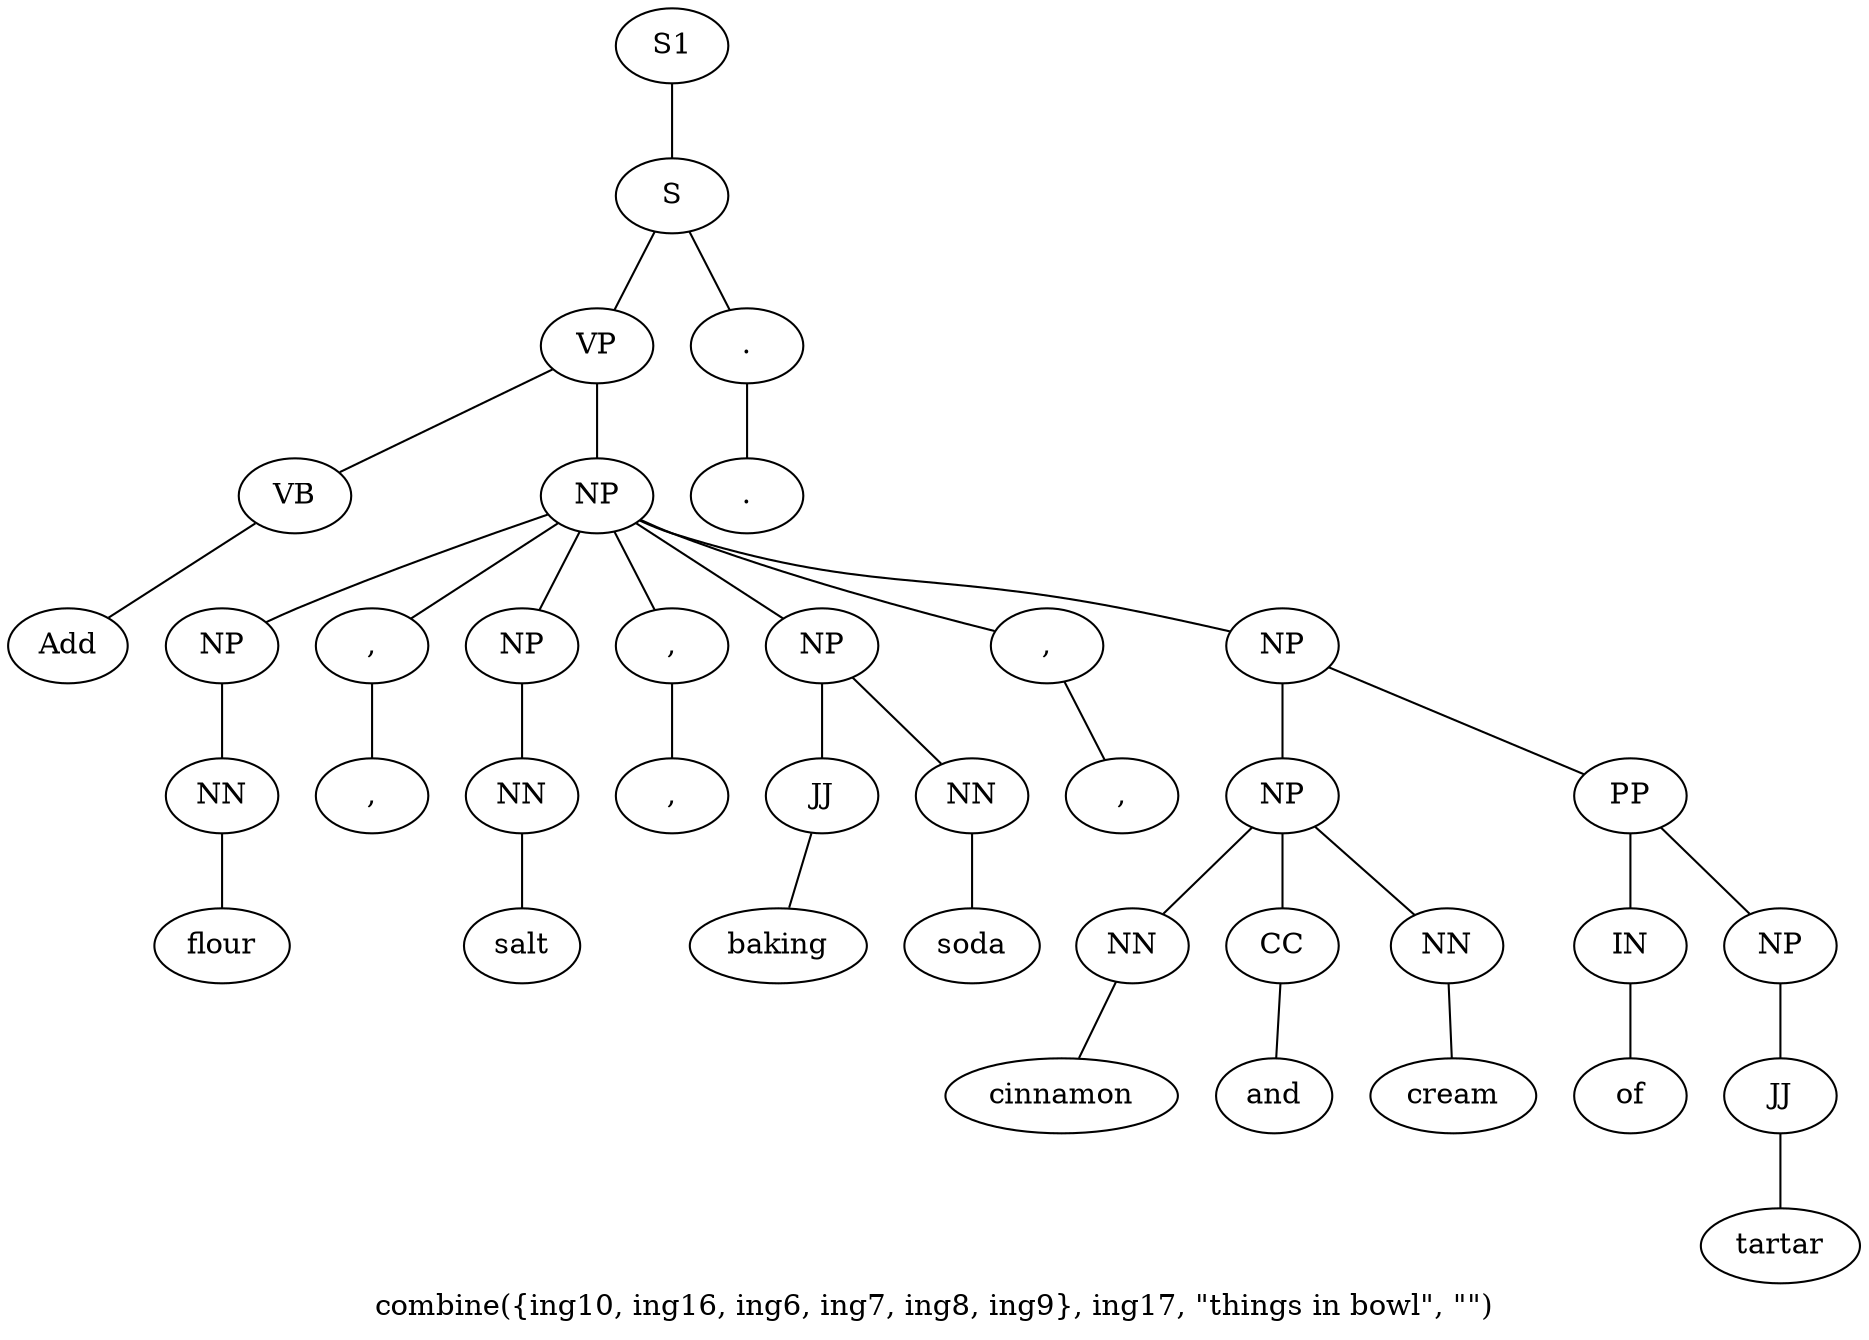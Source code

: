 graph SyntaxGraph {
	label = "combine({ing10, ing16, ing6, ing7, ing8, ing9}, ing17, \"things in bowl\", \"\")";
	Node0 [label="S1"];
	Node1 [label="S"];
	Node2 [label="VP"];
	Node3 [label="VB"];
	Node4 [label="Add"];
	Node5 [label="NP"];
	Node6 [label="NP"];
	Node7 [label="NN"];
	Node8 [label="flour"];
	Node9 [label=","];
	Node10 [label=","];
	Node11 [label="NP"];
	Node12 [label="NN"];
	Node13 [label="salt"];
	Node14 [label=","];
	Node15 [label=","];
	Node16 [label="NP"];
	Node17 [label="JJ"];
	Node18 [label="baking"];
	Node19 [label="NN"];
	Node20 [label="soda"];
	Node21 [label=","];
	Node22 [label=","];
	Node23 [label="NP"];
	Node24 [label="NP"];
	Node25 [label="NN"];
	Node26 [label="cinnamon"];
	Node27 [label="CC"];
	Node28 [label="and"];
	Node29 [label="NN"];
	Node30 [label="cream"];
	Node31 [label="PP"];
	Node32 [label="IN"];
	Node33 [label="of"];
	Node34 [label="NP"];
	Node35 [label="JJ"];
	Node36 [label="tartar"];
	Node37 [label="."];
	Node38 [label="."];

	Node0 -- Node1;
	Node1 -- Node2;
	Node1 -- Node37;
	Node2 -- Node3;
	Node2 -- Node5;
	Node3 -- Node4;
	Node5 -- Node6;
	Node5 -- Node9;
	Node5 -- Node11;
	Node5 -- Node14;
	Node5 -- Node16;
	Node5 -- Node21;
	Node5 -- Node23;
	Node6 -- Node7;
	Node7 -- Node8;
	Node9 -- Node10;
	Node11 -- Node12;
	Node12 -- Node13;
	Node14 -- Node15;
	Node16 -- Node17;
	Node16 -- Node19;
	Node17 -- Node18;
	Node19 -- Node20;
	Node21 -- Node22;
	Node23 -- Node24;
	Node23 -- Node31;
	Node24 -- Node25;
	Node24 -- Node27;
	Node24 -- Node29;
	Node25 -- Node26;
	Node27 -- Node28;
	Node29 -- Node30;
	Node31 -- Node32;
	Node31 -- Node34;
	Node32 -- Node33;
	Node34 -- Node35;
	Node35 -- Node36;
	Node37 -- Node38;
}